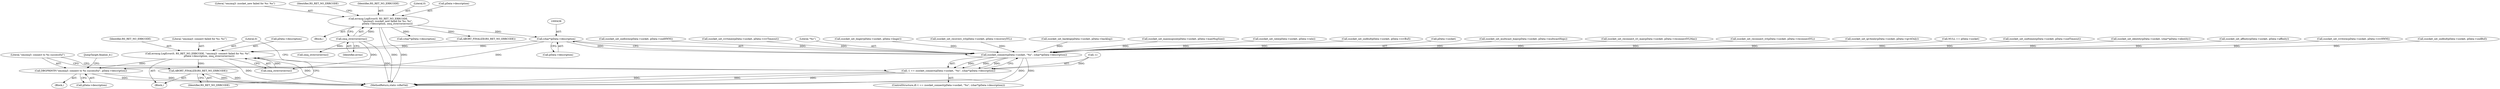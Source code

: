 digraph "0_rsyslog_062d0c671a29f7c6f7dff4a2f1f35df375bbb30b_0@pointer" {
"1000437" [label="(Call,(char*)pData->description)"];
"1000141" [label="(Call,errmsg.LogError(0, RS_RET_NO_ERRCODE,\n                        \"omzmq3: zsocket_new failed for %s: %s\",\n                        pData->description, zmq_strerror(errno)))"];
"1000148" [label="(Call,zmq_strerror(errno))"];
"1000432" [label="(Call,zsocket_connect(pData->socket, \"%s\", (char*)pData->description))"];
"1000429" [label="(Call,-1 == zsocket_connect(pData->socket, \"%s\", (char*)pData->description))"];
"1000443" [label="(Call,errmsg.LogError(0, RS_RET_NO_ERRCODE, \"omzmq3: connect failed for %s: %s\", \n                             pData->description, zmq_strerror(errno)))"];
"1000452" [label="(Call,ABORT_FINALIZE(RS_RET_NO_ERRCODE))"];
"1000454" [label="(Call,DBGPRINTF(\"omzmq3: connect to %s successful\", pData->description))"];
"1000140" [label="(Block,)"];
"1000381" [label="(Call,zsocket_set_sndhwm(pData->socket, pData->sndHWM))"];
"1000428" [label="(ControlStructure,if(-1 == zsocket_connect(pData->socket, \"%s\", (char*)pData->description)))"];
"1000445" [label="(Identifier,RS_RET_NO_ERRCODE)"];
"1000242" [label="(Call,zsocket_set_rcvtimeo(pData->socket, pData->rcvTimeout))"];
"1000450" [label="(Call,zmq_strerror(errno))"];
"1000436" [label="(Literal,\"%s\")"];
"1000200" [label="(Call,zsocket_set_linger(pData->socket, pData->linger))"];
"1000452" [label="(Call,ABORT_FINALIZE(RS_RET_NO_ERRCODE))"];
"1000284" [label="(Call,zsocket_set_recovery_ivl(pData->socket, pData->recoveryIVL))"];
"1000437" [label="(Call,(char*)pData->description)"];
"1000148" [label="(Call,zmq_strerror(errno))"];
"1000144" [label="(Literal,\"omzmq3: zsocket_new failed for %s: %s\")"];
"1000214" [label="(Call,zsocket_set_backlog(pData->socket, pData->backlog))"];
"1000256" [label="(Call,zsocket_set_maxmsgsize(pData->socket, pData->maxMsgSize))"];
"1000432" [label="(Call,zsocket_connect(pData->socket, \"%s\", (char*)pData->description))"];
"1000270" [label="(Call,zsocket_set_rate(pData->socket, pData->rate))"];
"1000446" [label="(Literal,\"omzmq3: connect failed for %s: %s\")"];
"1000444" [label="(Literal,0)"];
"1000456" [label="(Call,pData->description)"];
"1000442" [label="(Block,)"];
"1000461" [label="(MethodReturn,static rsRetVal)"];
"1000404" [label="(Call,(char*)pData->description)"];
"1000427" [label="(Block,)"];
"1000186" [label="(Call,zsocket_set_sndbuf(pData->socket, pData->rcvBuf))"];
"1000151" [label="(Identifier,RS_RET_NO_ERRCODE)"];
"1000433" [label="(Call,pData->socket)"];
"1000447" [label="(Call,pData->description)"];
"1000150" [label="(Call,ABORT_FINALIZE(RS_RET_NO_ERRCODE))"];
"1000298" [label="(Call,zsocket_set_multicast_hops(pData->socket, pData->multicastHops))"];
"1000429" [label="(Call,-1 == zsocket_connect(pData->socket, \"%s\", (char*)pData->description))"];
"1000326" [label="(Call,zsocket_set_reconnect_ivl_max(pData->socket, pData->reconnectIVLMax))"];
"1000459" [label="(JumpTarget,finalize_it:)"];
"1000454" [label="(Call,DBGPRINTF(\"omzmq3: connect to %s successful\", pData->description))"];
"1000453" [label="(Identifier,RS_RET_NO_ERRCODE)"];
"1000149" [label="(Identifier,errno)"];
"1000312" [label="(Call,zsocket_set_reconnect_ivl(pData->socket, pData->reconnectIVL))"];
"1000143" [label="(Identifier,RS_RET_NO_ERRCODE)"];
"1000340" [label="(Call,zsocket_set_ipv4only(pData->socket, pData->ipv4Only))"];
"1000142" [label="(Literal,0)"];
"1000417" [label="(Call,zmq_strerror(errno))"];
"1000455" [label="(Literal,\"omzmq3: connect to %s successful\")"];
"1000135" [label="(Call,NULL == pData->socket)"];
"1000439" [label="(Call,pData->description)"];
"1000228" [label="(Call,zsocket_set_sndtimeo(pData->socket, pData->sndTimeout))"];
"1000156" [label="(Call,zsocket_set_identity(pData->socket, (char*)pData->identity))"];
"1000353" [label="(Call,zsocket_set_affinity(pData->socket, pData->affinity))"];
"1000430" [label="(Call,-1)"];
"1000367" [label="(Call,zsocket_set_rcvhwm(pData->socket, pData->rcvHWM))"];
"1000141" [label="(Call,errmsg.LogError(0, RS_RET_NO_ERRCODE,\n                        \"omzmq3: zsocket_new failed for %s: %s\",\n                        pData->description, zmq_strerror(errno)))"];
"1000443" [label="(Call,errmsg.LogError(0, RS_RET_NO_ERRCODE, \"omzmq3: connect failed for %s: %s\", \n                             pData->description, zmq_strerror(errno)))"];
"1000172" [label="(Call,zsocket_set_sndbuf(pData->socket, pData->sndBuf))"];
"1000145" [label="(Call,pData->description)"];
"1000437" -> "1000432"  [label="AST: "];
"1000437" -> "1000439"  [label="CFG: "];
"1000438" -> "1000437"  [label="AST: "];
"1000439" -> "1000437"  [label="AST: "];
"1000432" -> "1000437"  [label="CFG: "];
"1000437" -> "1000432"  [label="DDG: "];
"1000141" -> "1000437"  [label="DDG: "];
"1000437" -> "1000443"  [label="DDG: "];
"1000437" -> "1000454"  [label="DDG: "];
"1000141" -> "1000140"  [label="AST: "];
"1000141" -> "1000148"  [label="CFG: "];
"1000142" -> "1000141"  [label="AST: "];
"1000143" -> "1000141"  [label="AST: "];
"1000144" -> "1000141"  [label="AST: "];
"1000145" -> "1000141"  [label="AST: "];
"1000148" -> "1000141"  [label="AST: "];
"1000151" -> "1000141"  [label="CFG: "];
"1000141" -> "1000461"  [label="DDG: "];
"1000141" -> "1000461"  [label="DDG: "];
"1000148" -> "1000141"  [label="DDG: "];
"1000141" -> "1000150"  [label="DDG: "];
"1000141" -> "1000404"  [label="DDG: "];
"1000148" -> "1000149"  [label="CFG: "];
"1000149" -> "1000148"  [label="AST: "];
"1000148" -> "1000461"  [label="DDG: "];
"1000148" -> "1000417"  [label="DDG: "];
"1000148" -> "1000450"  [label="DDG: "];
"1000432" -> "1000429"  [label="AST: "];
"1000433" -> "1000432"  [label="AST: "];
"1000436" -> "1000432"  [label="AST: "];
"1000429" -> "1000432"  [label="CFG: "];
"1000432" -> "1000461"  [label="DDG: "];
"1000432" -> "1000461"  [label="DDG: "];
"1000432" -> "1000429"  [label="DDG: "];
"1000432" -> "1000429"  [label="DDG: "];
"1000432" -> "1000429"  [label="DDG: "];
"1000186" -> "1000432"  [label="DDG: "];
"1000200" -> "1000432"  [label="DDG: "];
"1000284" -> "1000432"  [label="DDG: "];
"1000156" -> "1000432"  [label="DDG: "];
"1000298" -> "1000432"  [label="DDG: "];
"1000312" -> "1000432"  [label="DDG: "];
"1000367" -> "1000432"  [label="DDG: "];
"1000228" -> "1000432"  [label="DDG: "];
"1000381" -> "1000432"  [label="DDG: "];
"1000172" -> "1000432"  [label="DDG: "];
"1000214" -> "1000432"  [label="DDG: "];
"1000256" -> "1000432"  [label="DDG: "];
"1000353" -> "1000432"  [label="DDG: "];
"1000326" -> "1000432"  [label="DDG: "];
"1000340" -> "1000432"  [label="DDG: "];
"1000270" -> "1000432"  [label="DDG: "];
"1000135" -> "1000432"  [label="DDG: "];
"1000242" -> "1000432"  [label="DDG: "];
"1000429" -> "1000428"  [label="AST: "];
"1000430" -> "1000429"  [label="AST: "];
"1000444" -> "1000429"  [label="CFG: "];
"1000455" -> "1000429"  [label="CFG: "];
"1000429" -> "1000461"  [label="DDG: "];
"1000429" -> "1000461"  [label="DDG: "];
"1000429" -> "1000461"  [label="DDG: "];
"1000430" -> "1000429"  [label="DDG: "];
"1000443" -> "1000442"  [label="AST: "];
"1000443" -> "1000450"  [label="CFG: "];
"1000444" -> "1000443"  [label="AST: "];
"1000445" -> "1000443"  [label="AST: "];
"1000446" -> "1000443"  [label="AST: "];
"1000447" -> "1000443"  [label="AST: "];
"1000450" -> "1000443"  [label="AST: "];
"1000453" -> "1000443"  [label="CFG: "];
"1000443" -> "1000461"  [label="DDG: "];
"1000443" -> "1000461"  [label="DDG: "];
"1000150" -> "1000443"  [label="DDG: "];
"1000450" -> "1000443"  [label="DDG: "];
"1000443" -> "1000452"  [label="DDG: "];
"1000443" -> "1000454"  [label="DDG: "];
"1000452" -> "1000442"  [label="AST: "];
"1000452" -> "1000453"  [label="CFG: "];
"1000453" -> "1000452"  [label="AST: "];
"1000455" -> "1000452"  [label="CFG: "];
"1000452" -> "1000461"  [label="DDG: "];
"1000452" -> "1000461"  [label="DDG: "];
"1000454" -> "1000427"  [label="AST: "];
"1000454" -> "1000456"  [label="CFG: "];
"1000455" -> "1000454"  [label="AST: "];
"1000456" -> "1000454"  [label="AST: "];
"1000459" -> "1000454"  [label="CFG: "];
"1000454" -> "1000461"  [label="DDG: "];
"1000454" -> "1000461"  [label="DDG: "];
}
